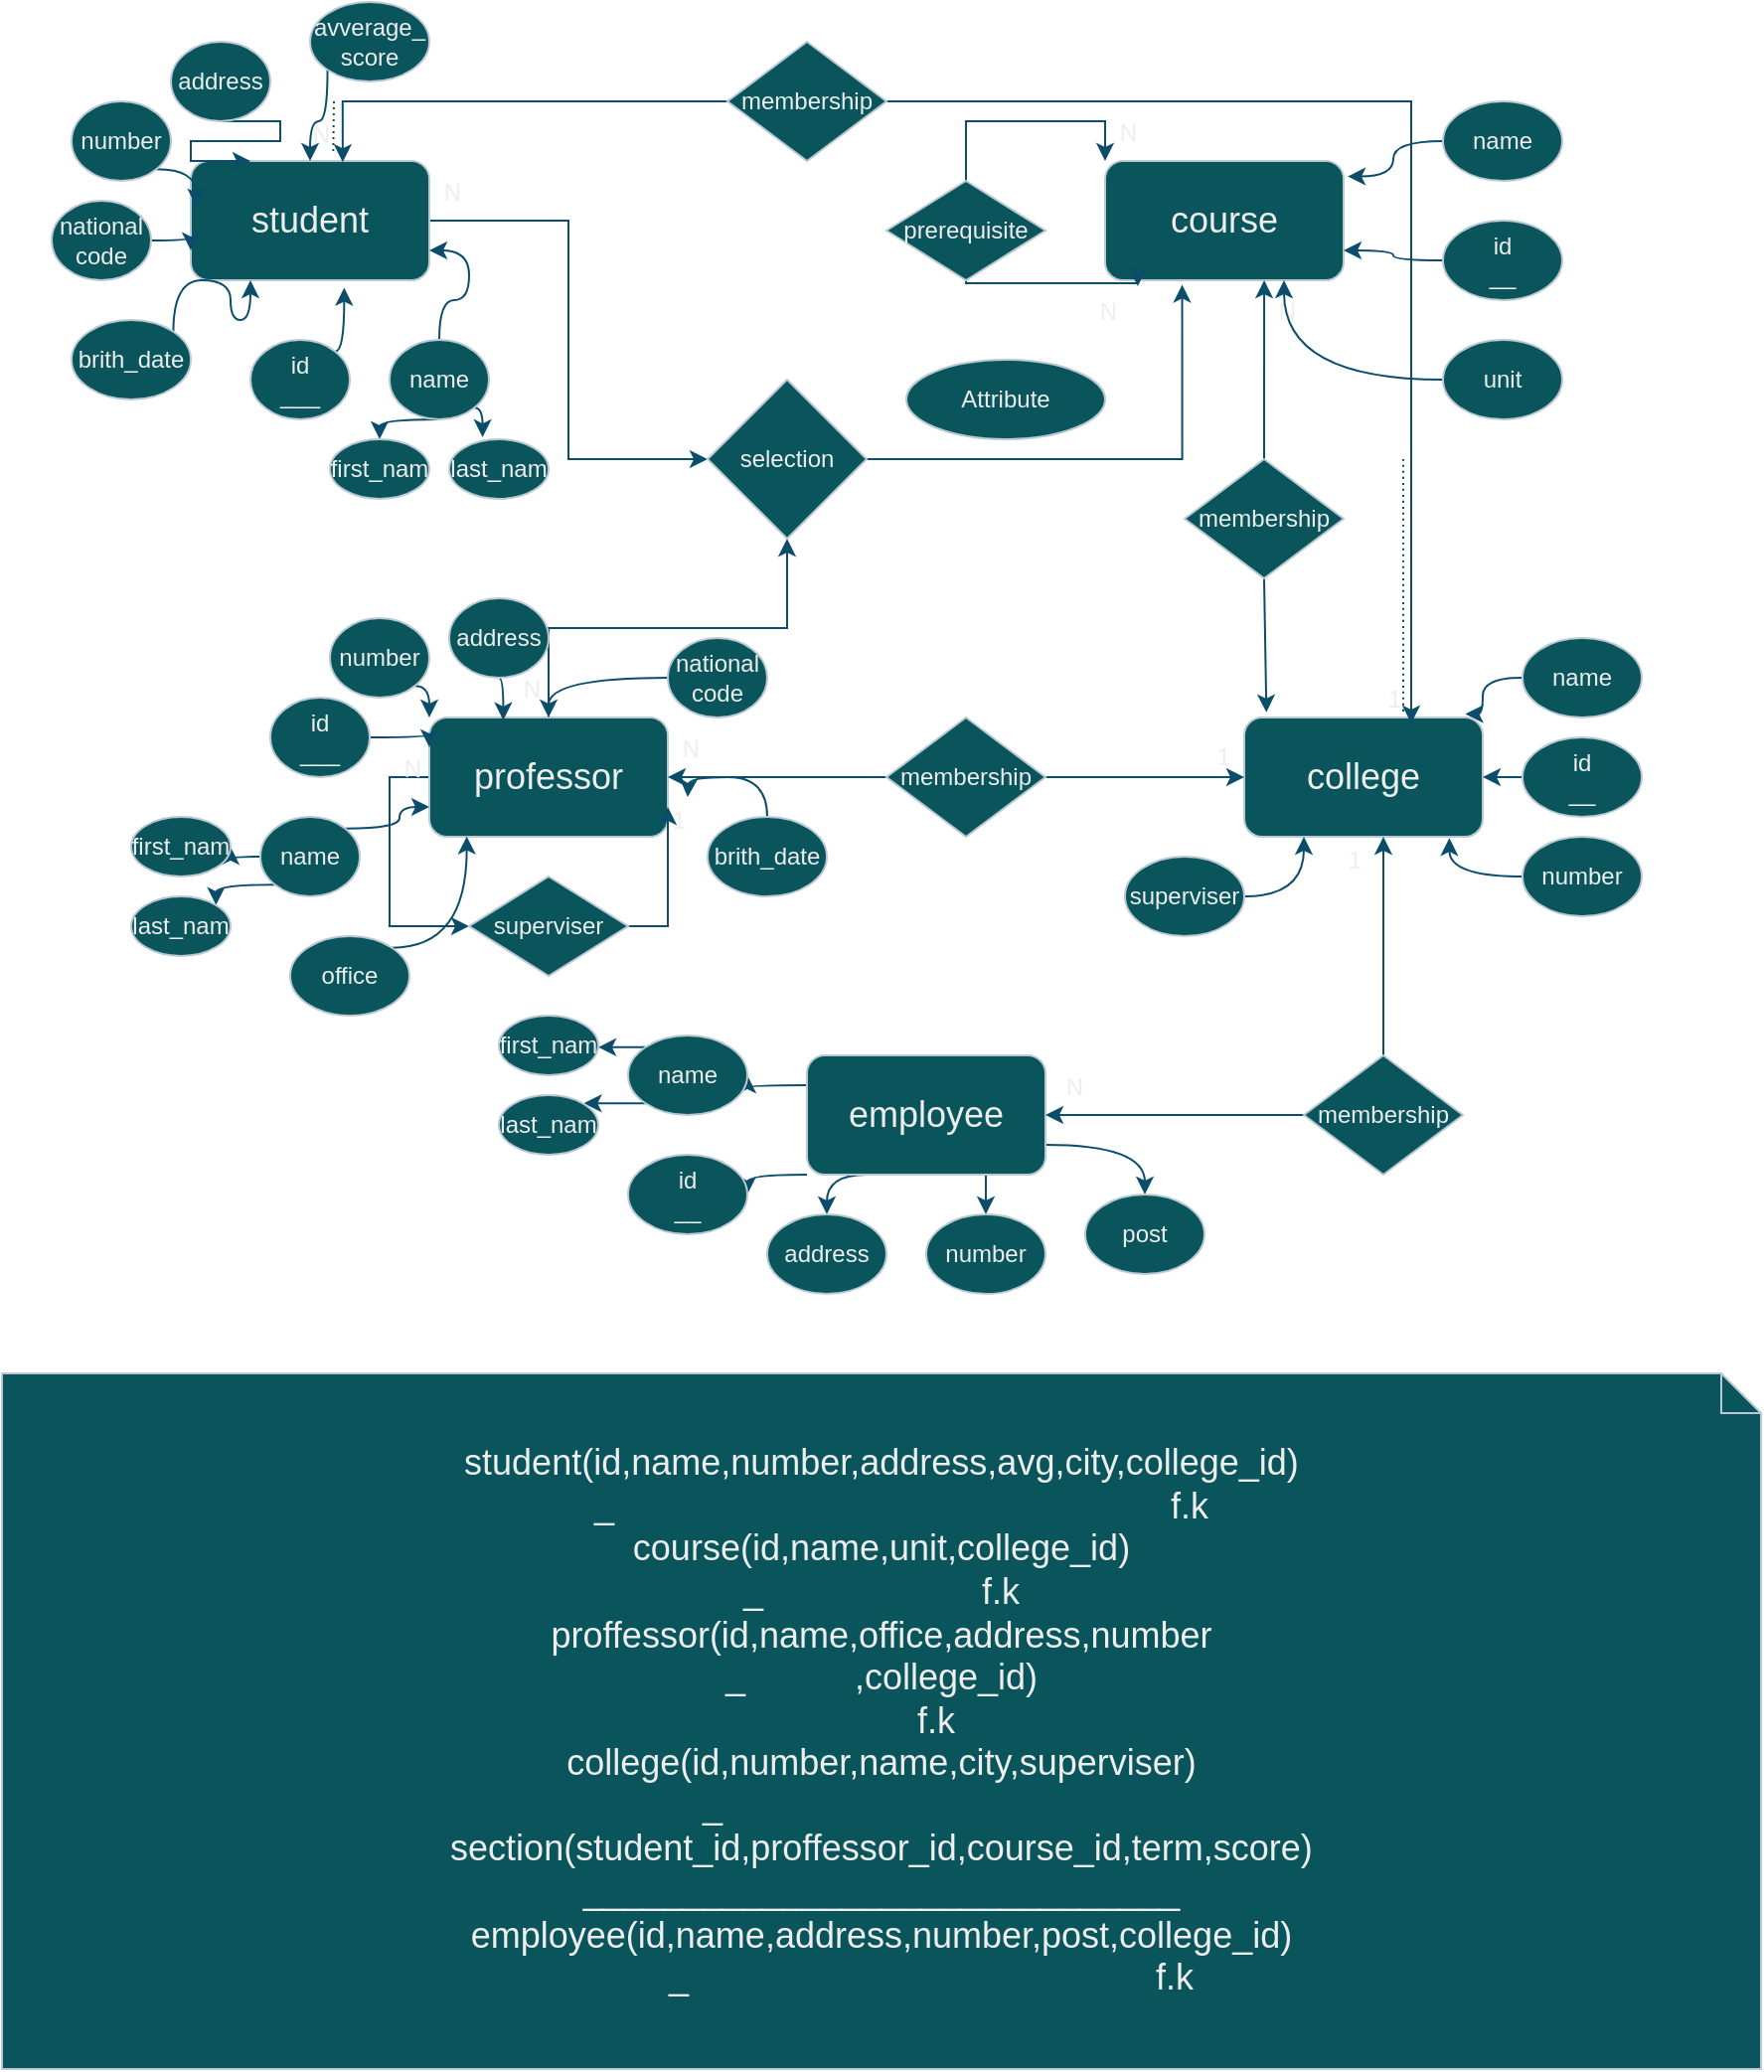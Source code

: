 <mxfile version="21.5.0" type="device">
  <diagram id="R2lEEEUBdFMjLlhIrx00" name="Page-1">
    <mxGraphModel dx="1050" dy="1673" grid="1" gridSize="10" guides="1" tooltips="1" connect="1" arrows="1" fold="1" page="1" pageScale="1" pageWidth="850" pageHeight="1100" math="0" shadow="0" extFonts="Permanent Marker^https://fonts.googleapis.com/css?family=Permanent+Marker">
      <root>
        <mxCell id="0" />
        <mxCell id="1" parent="0" />
        <mxCell id="ApuZcD2Zt2GJH8bK78pd-2" value="college" style="rounded=1;whiteSpace=wrap;html=1;strokeColor=#BAC8D3;fontColor=#EEEEEE;fillColor=#09555B;fontSize=18;" vertex="1" parent="1">
          <mxGeometry x="630" y="350" width="120" height="60" as="geometry" />
        </mxCell>
        <mxCell id="ApuZcD2Zt2GJH8bK78pd-16" style="edgeStyle=orthogonalEdgeStyle;rounded=0;orthogonalLoop=1;jettySize=auto;html=1;exitX=0.5;exitY=0;exitDx=0;exitDy=0;entryX=0.5;entryY=1;entryDx=0;entryDy=0;strokeColor=#0B4D6A;elbow=vertical;" edge="1" parent="1" source="ApuZcD2Zt2GJH8bK78pd-3" target="ApuZcD2Zt2GJH8bK78pd-10">
          <mxGeometry relative="1" as="geometry" />
        </mxCell>
        <mxCell id="ApuZcD2Zt2GJH8bK78pd-33" style="edgeStyle=orthogonalEdgeStyle;rounded=0;orthogonalLoop=1;jettySize=auto;html=1;exitX=0;exitY=0.5;exitDx=0;exitDy=0;entryX=0;entryY=0.5;entryDx=0;entryDy=0;strokeColor=#0B4D6A;" edge="1" parent="1" source="ApuZcD2Zt2GJH8bK78pd-3" target="ApuZcD2Zt2GJH8bK78pd-31">
          <mxGeometry relative="1" as="geometry" />
        </mxCell>
        <mxCell id="ApuZcD2Zt2GJH8bK78pd-3" value="professor" style="rounded=1;whiteSpace=wrap;html=1;strokeColor=#BAC8D3;fontColor=#EEEEEE;fillColor=#09555B;fontSize=18;" vertex="1" parent="1">
          <mxGeometry x="220" y="350" width="120" height="60" as="geometry" />
        </mxCell>
        <mxCell id="ApuZcD2Zt2GJH8bK78pd-4" value="course" style="rounded=1;whiteSpace=wrap;html=1;strokeColor=#BAC8D3;fontColor=#EEEEEE;fillColor=#09555B;fontSize=18;" vertex="1" parent="1">
          <mxGeometry x="560" y="70" width="120" height="60" as="geometry" />
        </mxCell>
        <mxCell id="ApuZcD2Zt2GJH8bK78pd-87" style="edgeStyle=orthogonalEdgeStyle;curved=1;rounded=0;orthogonalLoop=1;jettySize=auto;html=1;exitX=0;exitY=0.25;exitDx=0;exitDy=0;entryX=1;entryY=0.5;entryDx=0;entryDy=0;strokeColor=#0B4D6A;" edge="1" parent="1" source="ApuZcD2Zt2GJH8bK78pd-5" target="ApuZcD2Zt2GJH8bK78pd-81">
          <mxGeometry relative="1" as="geometry" />
        </mxCell>
        <mxCell id="ApuZcD2Zt2GJH8bK78pd-88" style="edgeStyle=orthogonalEdgeStyle;curved=1;rounded=0;orthogonalLoop=1;jettySize=auto;html=1;exitX=0;exitY=1;exitDx=0;exitDy=0;entryX=1;entryY=0.5;entryDx=0;entryDy=0;strokeColor=#0B4D6A;" edge="1" parent="1" source="ApuZcD2Zt2GJH8bK78pd-5" target="ApuZcD2Zt2GJH8bK78pd-82">
          <mxGeometry relative="1" as="geometry" />
        </mxCell>
        <mxCell id="ApuZcD2Zt2GJH8bK78pd-89" style="edgeStyle=orthogonalEdgeStyle;curved=1;rounded=0;orthogonalLoop=1;jettySize=auto;html=1;exitX=0.25;exitY=1;exitDx=0;exitDy=0;entryX=0.5;entryY=0;entryDx=0;entryDy=0;strokeColor=#0B4D6A;" edge="1" parent="1" source="ApuZcD2Zt2GJH8bK78pd-5" target="ApuZcD2Zt2GJH8bK78pd-83">
          <mxGeometry relative="1" as="geometry" />
        </mxCell>
        <mxCell id="ApuZcD2Zt2GJH8bK78pd-90" style="edgeStyle=orthogonalEdgeStyle;curved=1;rounded=0;orthogonalLoop=1;jettySize=auto;html=1;exitX=0.75;exitY=1;exitDx=0;exitDy=0;entryX=0.5;entryY=0;entryDx=0;entryDy=0;strokeColor=#0B4D6A;" edge="1" parent="1" source="ApuZcD2Zt2GJH8bK78pd-5" target="ApuZcD2Zt2GJH8bK78pd-84">
          <mxGeometry relative="1" as="geometry" />
        </mxCell>
        <mxCell id="ApuZcD2Zt2GJH8bK78pd-94" style="edgeStyle=orthogonalEdgeStyle;curved=1;rounded=0;orthogonalLoop=1;jettySize=auto;html=1;exitX=1;exitY=0.75;exitDx=0;exitDy=0;entryX=0.5;entryY=0;entryDx=0;entryDy=0;strokeColor=#0B4D6A;" edge="1" parent="1" source="ApuZcD2Zt2GJH8bK78pd-5" target="ApuZcD2Zt2GJH8bK78pd-93">
          <mxGeometry relative="1" as="geometry" />
        </mxCell>
        <mxCell id="ApuZcD2Zt2GJH8bK78pd-5" value="employee" style="rounded=1;whiteSpace=wrap;html=1;strokeColor=#BAC8D3;fontColor=#EEEEEE;fillColor=#09555B;fontSize=18;" vertex="1" parent="1">
          <mxGeometry x="410" y="520" width="120" height="60" as="geometry" />
        </mxCell>
        <mxCell id="ApuZcD2Zt2GJH8bK78pd-15" style="edgeStyle=orthogonalEdgeStyle;rounded=0;orthogonalLoop=1;jettySize=auto;html=1;entryX=0;entryY=0.5;entryDx=0;entryDy=0;strokeColor=#0B4D6A;elbow=vertical;" edge="1" parent="1" source="ApuZcD2Zt2GJH8bK78pd-6" target="ApuZcD2Zt2GJH8bK78pd-10">
          <mxGeometry relative="1" as="geometry" />
        </mxCell>
        <mxCell id="ApuZcD2Zt2GJH8bK78pd-6" value="student" style="rounded=1;whiteSpace=wrap;html=1;strokeColor=#BAC8D3;fontColor=#EEEEEE;fillColor=#09555B;fontSize=18;" vertex="1" parent="1">
          <mxGeometry x="100" y="70" width="120" height="60" as="geometry" />
        </mxCell>
        <mxCell id="ApuZcD2Zt2GJH8bK78pd-17" style="edgeStyle=orthogonalEdgeStyle;rounded=0;orthogonalLoop=1;jettySize=auto;html=1;entryX=0.323;entryY=1.037;entryDx=0;entryDy=0;entryPerimeter=0;strokeColor=#0B4D6A;elbow=vertical;" edge="1" parent="1" source="ApuZcD2Zt2GJH8bK78pd-10" target="ApuZcD2Zt2GJH8bK78pd-4">
          <mxGeometry relative="1" as="geometry" />
        </mxCell>
        <mxCell id="ApuZcD2Zt2GJH8bK78pd-10" value="selection" style="rhombus;whiteSpace=wrap;html=1;strokeColor=#BAC8D3;fontColor=#EEEEEE;fillColor=#09555B;" vertex="1" parent="1">
          <mxGeometry x="360" y="180" width="80" height="80" as="geometry" />
        </mxCell>
        <mxCell id="ApuZcD2Zt2GJH8bK78pd-20" style="edgeStyle=orthogonalEdgeStyle;rounded=0;orthogonalLoop=1;jettySize=auto;html=1;exitX=0;exitY=0.5;exitDx=0;exitDy=0;entryX=0.637;entryY=0.01;entryDx=0;entryDy=0;entryPerimeter=0;strokeColor=#0B4D6A;elbow=vertical;" edge="1" parent="1" source="ApuZcD2Zt2GJH8bK78pd-18" target="ApuZcD2Zt2GJH8bK78pd-6">
          <mxGeometry relative="1" as="geometry" />
        </mxCell>
        <mxCell id="ApuZcD2Zt2GJH8bK78pd-21" style="edgeStyle=orthogonalEdgeStyle;rounded=0;orthogonalLoop=1;jettySize=auto;html=1;exitX=1;exitY=0.5;exitDx=0;exitDy=0;entryX=0.7;entryY=0.05;entryDx=0;entryDy=0;entryPerimeter=0;strokeColor=#0B4D6A;elbow=vertical;" edge="1" parent="1" source="ApuZcD2Zt2GJH8bK78pd-18" target="ApuZcD2Zt2GJH8bK78pd-2">
          <mxGeometry relative="1" as="geometry" />
        </mxCell>
        <mxCell id="ApuZcD2Zt2GJH8bK78pd-18" value="membership" style="rhombus;whiteSpace=wrap;html=1;strokeColor=#BAC8D3;fontColor=#EEEEEE;fillColor=#09555B;" vertex="1" parent="1">
          <mxGeometry x="370" y="10" width="80" height="60" as="geometry" />
        </mxCell>
        <mxCell id="ApuZcD2Zt2GJH8bK78pd-23" style="rounded=0;orthogonalLoop=1;jettySize=auto;html=1;exitX=0;exitY=0.5;exitDx=0;exitDy=0;entryX=1;entryY=0.5;entryDx=0;entryDy=0;strokeColor=#0B4D6A;elbow=vertical;" edge="1" parent="1" source="ApuZcD2Zt2GJH8bK78pd-22" target="ApuZcD2Zt2GJH8bK78pd-3">
          <mxGeometry relative="1" as="geometry" />
        </mxCell>
        <mxCell id="ApuZcD2Zt2GJH8bK78pd-24" style="rounded=0;orthogonalLoop=1;jettySize=auto;html=1;exitX=1;exitY=0.5;exitDx=0;exitDy=0;entryX=0;entryY=0.5;entryDx=0;entryDy=0;strokeColor=#0B4D6A;elbow=vertical;" edge="1" parent="1" source="ApuZcD2Zt2GJH8bK78pd-22" target="ApuZcD2Zt2GJH8bK78pd-2">
          <mxGeometry relative="1" as="geometry" />
        </mxCell>
        <mxCell id="ApuZcD2Zt2GJH8bK78pd-22" value="membership" style="rhombus;whiteSpace=wrap;html=1;strokeColor=#BAC8D3;fontColor=#EEEEEE;fillColor=#09555B;" vertex="1" parent="1">
          <mxGeometry x="450" y="350" width="80" height="60" as="geometry" />
        </mxCell>
        <mxCell id="ApuZcD2Zt2GJH8bK78pd-26" style="rounded=0;orthogonalLoop=1;jettySize=auto;html=1;exitX=0;exitY=0.5;exitDx=0;exitDy=0;entryX=1;entryY=0.5;entryDx=0;entryDy=0;strokeColor=#0B4D6A;elbow=vertical;" edge="1" parent="1" source="ApuZcD2Zt2GJH8bK78pd-25" target="ApuZcD2Zt2GJH8bK78pd-5">
          <mxGeometry relative="1" as="geometry" />
        </mxCell>
        <mxCell id="ApuZcD2Zt2GJH8bK78pd-27" style="rounded=0;orthogonalLoop=1;jettySize=auto;html=1;exitX=0.5;exitY=0;exitDx=0;exitDy=0;strokeColor=#0B4D6A;elbow=vertical;" edge="1" parent="1" source="ApuZcD2Zt2GJH8bK78pd-25">
          <mxGeometry relative="1" as="geometry">
            <mxPoint x="700" y="410" as="targetPoint" />
          </mxGeometry>
        </mxCell>
        <mxCell id="ApuZcD2Zt2GJH8bK78pd-25" value="membership" style="rhombus;whiteSpace=wrap;html=1;strokeColor=#BAC8D3;fontColor=#EEEEEE;fillColor=#09555B;" vertex="1" parent="1">
          <mxGeometry x="660" y="520" width="80" height="60" as="geometry" />
        </mxCell>
        <mxCell id="ApuZcD2Zt2GJH8bK78pd-29" style="rounded=0;orthogonalLoop=1;jettySize=auto;html=1;exitX=0.5;exitY=0;exitDx=0;exitDy=0;entryX=0.667;entryY=1;entryDx=0;entryDy=0;entryPerimeter=0;strokeColor=#0B4D6A;elbow=vertical;" edge="1" parent="1" source="ApuZcD2Zt2GJH8bK78pd-28" target="ApuZcD2Zt2GJH8bK78pd-4">
          <mxGeometry relative="1" as="geometry" />
        </mxCell>
        <mxCell id="ApuZcD2Zt2GJH8bK78pd-30" style="rounded=0;orthogonalLoop=1;jettySize=auto;html=1;exitX=0.5;exitY=1;exitDx=0;exitDy=0;strokeColor=#0B4D6A;elbow=vertical;entryX=0.093;entryY=-0.043;entryDx=0;entryDy=0;entryPerimeter=0;" edge="1" parent="1" source="ApuZcD2Zt2GJH8bK78pd-28" target="ApuZcD2Zt2GJH8bK78pd-2">
          <mxGeometry relative="1" as="geometry">
            <mxPoint x="640" y="340" as="targetPoint" />
          </mxGeometry>
        </mxCell>
        <mxCell id="ApuZcD2Zt2GJH8bK78pd-28" value="membership" style="rhombus;whiteSpace=wrap;html=1;strokeColor=#BAC8D3;fontColor=#EEEEEE;fillColor=#09555B;" vertex="1" parent="1">
          <mxGeometry x="600" y="220" width="80" height="60" as="geometry" />
        </mxCell>
        <mxCell id="ApuZcD2Zt2GJH8bK78pd-34" style="edgeStyle=orthogonalEdgeStyle;rounded=0;orthogonalLoop=1;jettySize=auto;html=1;exitX=1;exitY=0.5;exitDx=0;exitDy=0;entryX=1;entryY=0.75;entryDx=0;entryDy=0;strokeColor=#0B4D6A;" edge="1" parent="1" source="ApuZcD2Zt2GJH8bK78pd-31" target="ApuZcD2Zt2GJH8bK78pd-3">
          <mxGeometry relative="1" as="geometry" />
        </mxCell>
        <mxCell id="ApuZcD2Zt2GJH8bK78pd-31" value="superviser" style="rhombus;whiteSpace=wrap;html=1;strokeColor=#BAC8D3;fontColor=#EEEEEE;fillColor=#09555B;" vertex="1" parent="1">
          <mxGeometry x="240" y="430" width="80" height="50" as="geometry" />
        </mxCell>
        <mxCell id="ApuZcD2Zt2GJH8bK78pd-36" style="edgeStyle=orthogonalEdgeStyle;rounded=0;orthogonalLoop=1;jettySize=auto;html=1;exitX=0.5;exitY=0;exitDx=0;exitDy=0;entryX=0;entryY=0;entryDx=0;entryDy=0;strokeColor=#0B4D6A;" edge="1" parent="1" source="ApuZcD2Zt2GJH8bK78pd-35" target="ApuZcD2Zt2GJH8bK78pd-4">
          <mxGeometry relative="1" as="geometry" />
        </mxCell>
        <mxCell id="ApuZcD2Zt2GJH8bK78pd-37" style="edgeStyle=elbowEdgeStyle;rounded=0;orthogonalLoop=1;jettySize=auto;html=1;exitX=0.5;exitY=1;exitDx=0;exitDy=0;entryX=0.137;entryY=1.05;entryDx=0;entryDy=0;entryPerimeter=0;strokeColor=#0B4D6A;elbow=vertical;" edge="1" parent="1" source="ApuZcD2Zt2GJH8bK78pd-35" target="ApuZcD2Zt2GJH8bK78pd-4">
          <mxGeometry relative="1" as="geometry" />
        </mxCell>
        <mxCell id="ApuZcD2Zt2GJH8bK78pd-35" value="prerequisite" style="rhombus;whiteSpace=wrap;html=1;strokeColor=#BAC8D3;fontColor=#EEEEEE;fillColor=#09555B;" vertex="1" parent="1">
          <mxGeometry x="450" y="80" width="80" height="50" as="geometry" />
        </mxCell>
        <mxCell id="ApuZcD2Zt2GJH8bK78pd-44" style="edgeStyle=entityRelationEdgeStyle;rounded=0;orthogonalLoop=1;jettySize=auto;html=1;exitX=0.5;exitY=1;exitDx=0;exitDy=0;entryX=0.25;entryY=0;entryDx=0;entryDy=0;strokeColor=#0B4D6A;" edge="1" parent="1" source="ApuZcD2Zt2GJH8bK78pd-38" target="ApuZcD2Zt2GJH8bK78pd-6">
          <mxGeometry relative="1" as="geometry" />
        </mxCell>
        <mxCell id="ApuZcD2Zt2GJH8bK78pd-38" value="address" style="ellipse;whiteSpace=wrap;html=1;strokeColor=#BAC8D3;fontColor=#EEEEEE;fillColor=#09555B;" vertex="1" parent="1">
          <mxGeometry x="90" y="10" width="50" height="40" as="geometry" />
        </mxCell>
        <mxCell id="ApuZcD2Zt2GJH8bK78pd-45" style="edgeStyle=orthogonalEdgeStyle;rounded=0;orthogonalLoop=1;jettySize=auto;html=1;exitX=1;exitY=1;exitDx=0;exitDy=0;entryX=0.023;entryY=0.383;entryDx=0;entryDy=0;entryPerimeter=0;strokeColor=#0B4D6A;curved=1;" edge="1" parent="1" source="ApuZcD2Zt2GJH8bK78pd-39" target="ApuZcD2Zt2GJH8bK78pd-6">
          <mxGeometry relative="1" as="geometry" />
        </mxCell>
        <mxCell id="ApuZcD2Zt2GJH8bK78pd-39" value="number" style="ellipse;whiteSpace=wrap;html=1;strokeColor=#BAC8D3;fontColor=#EEEEEE;fillColor=#09555B;" vertex="1" parent="1">
          <mxGeometry x="40" y="40" width="50" height="40" as="geometry" />
        </mxCell>
        <mxCell id="ApuZcD2Zt2GJH8bK78pd-46" style="edgeStyle=orthogonalEdgeStyle;rounded=0;orthogonalLoop=1;jettySize=auto;html=1;exitX=1;exitY=0.5;exitDx=0;exitDy=0;entryX=0;entryY=0.75;entryDx=0;entryDy=0;strokeColor=#0B4D6A;curved=1;" edge="1" parent="1" source="ApuZcD2Zt2GJH8bK78pd-40" target="ApuZcD2Zt2GJH8bK78pd-6">
          <mxGeometry relative="1" as="geometry" />
        </mxCell>
        <mxCell id="ApuZcD2Zt2GJH8bK78pd-40" value="national&lt;br&gt;code" style="ellipse;whiteSpace=wrap;html=1;strokeColor=#BAC8D3;fontColor=#EEEEEE;fillColor=#09555B;" vertex="1" parent="1">
          <mxGeometry x="30" y="90" width="50" height="40" as="geometry" />
        </mxCell>
        <mxCell id="ApuZcD2Zt2GJH8bK78pd-47" style="edgeStyle=orthogonalEdgeStyle;rounded=0;orthogonalLoop=1;jettySize=auto;html=1;exitX=1;exitY=0;exitDx=0;exitDy=0;entryX=0.25;entryY=1;entryDx=0;entryDy=0;strokeColor=#0B4D6A;curved=1;" edge="1" parent="1" source="ApuZcD2Zt2GJH8bK78pd-41" target="ApuZcD2Zt2GJH8bK78pd-6">
          <mxGeometry relative="1" as="geometry" />
        </mxCell>
        <mxCell id="ApuZcD2Zt2GJH8bK78pd-41" value="brith_date" style="ellipse;whiteSpace=wrap;html=1;strokeColor=#BAC8D3;fontColor=#EEEEEE;fillColor=#09555B;" vertex="1" parent="1">
          <mxGeometry x="40" y="150" width="60" height="40" as="geometry" />
        </mxCell>
        <mxCell id="ApuZcD2Zt2GJH8bK78pd-48" style="edgeStyle=orthogonalEdgeStyle;rounded=0;orthogonalLoop=1;jettySize=auto;html=1;exitX=1;exitY=0;exitDx=0;exitDy=0;entryX=0.643;entryY=1.063;entryDx=0;entryDy=0;entryPerimeter=0;strokeColor=#0B4D6A;curved=1;" edge="1" parent="1" source="ApuZcD2Zt2GJH8bK78pd-42" target="ApuZcD2Zt2GJH8bK78pd-6">
          <mxGeometry relative="1" as="geometry" />
        </mxCell>
        <mxCell id="ApuZcD2Zt2GJH8bK78pd-42" value="id&lt;br&gt;___" style="ellipse;whiteSpace=wrap;html=1;strokeColor=#BAC8D3;fontColor=#EEEEEE;fillColor=#09555B;" vertex="1" parent="1">
          <mxGeometry x="130" y="160" width="50" height="40" as="geometry" />
        </mxCell>
        <mxCell id="ApuZcD2Zt2GJH8bK78pd-49" style="edgeStyle=orthogonalEdgeStyle;rounded=0;orthogonalLoop=1;jettySize=auto;html=1;exitX=0.5;exitY=0;exitDx=0;exitDy=0;entryX=1;entryY=0.75;entryDx=0;entryDy=0;strokeColor=#0B4D6A;curved=1;" edge="1" parent="1" source="ApuZcD2Zt2GJH8bK78pd-43" target="ApuZcD2Zt2GJH8bK78pd-6">
          <mxGeometry relative="1" as="geometry" />
        </mxCell>
        <mxCell id="ApuZcD2Zt2GJH8bK78pd-52" style="edgeStyle=orthogonalEdgeStyle;curved=1;rounded=0;orthogonalLoop=1;jettySize=auto;html=1;exitX=0.5;exitY=1;exitDx=0;exitDy=0;entryX=0.5;entryY=0;entryDx=0;entryDy=0;strokeColor=#0B4D6A;" edge="1" parent="1" source="ApuZcD2Zt2GJH8bK78pd-43" target="ApuZcD2Zt2GJH8bK78pd-50">
          <mxGeometry relative="1" as="geometry" />
        </mxCell>
        <mxCell id="ApuZcD2Zt2GJH8bK78pd-53" style="edgeStyle=orthogonalEdgeStyle;curved=1;rounded=0;orthogonalLoop=1;jettySize=auto;html=1;exitX=1;exitY=1;exitDx=0;exitDy=0;entryX=0.336;entryY=-0.033;entryDx=0;entryDy=0;entryPerimeter=0;strokeColor=#0B4D6A;" edge="1" parent="1" source="ApuZcD2Zt2GJH8bK78pd-43" target="ApuZcD2Zt2GJH8bK78pd-51">
          <mxGeometry relative="1" as="geometry" />
        </mxCell>
        <mxCell id="ApuZcD2Zt2GJH8bK78pd-43" value="name" style="ellipse;whiteSpace=wrap;html=1;strokeColor=#BAC8D3;fontColor=#EEEEEE;fillColor=#09555B;" vertex="1" parent="1">
          <mxGeometry x="200" y="160" width="50" height="40" as="geometry" />
        </mxCell>
        <mxCell id="ApuZcD2Zt2GJH8bK78pd-50" value="first_nam" style="ellipse;whiteSpace=wrap;html=1;strokeColor=#BAC8D3;fontColor=#EEEEEE;fillColor=#09555B;" vertex="1" parent="1">
          <mxGeometry x="170" y="210" width="50" height="30" as="geometry" />
        </mxCell>
        <mxCell id="ApuZcD2Zt2GJH8bK78pd-51" value="last_nam" style="ellipse;whiteSpace=wrap;html=1;strokeColor=#BAC8D3;fontColor=#EEEEEE;fillColor=#09555B;" vertex="1" parent="1">
          <mxGeometry x="230" y="210" width="50" height="30" as="geometry" />
        </mxCell>
        <mxCell id="ApuZcD2Zt2GJH8bK78pd-63" style="edgeStyle=orthogonalEdgeStyle;curved=1;rounded=0;orthogonalLoop=1;jettySize=auto;html=1;exitX=0.5;exitY=1;exitDx=0;exitDy=0;entryX=0.31;entryY=0.023;entryDx=0;entryDy=0;entryPerimeter=0;strokeColor=#0B4D6A;" edge="1" parent="1" source="ApuZcD2Zt2GJH8bK78pd-54" target="ApuZcD2Zt2GJH8bK78pd-3">
          <mxGeometry relative="1" as="geometry" />
        </mxCell>
        <mxCell id="ApuZcD2Zt2GJH8bK78pd-54" value="address" style="ellipse;whiteSpace=wrap;html=1;strokeColor=#BAC8D3;fontColor=#EEEEEE;fillColor=#09555B;" vertex="1" parent="1">
          <mxGeometry x="230" y="290" width="50" height="40" as="geometry" />
        </mxCell>
        <mxCell id="ApuZcD2Zt2GJH8bK78pd-64" style="edgeStyle=orthogonalEdgeStyle;curved=1;rounded=0;orthogonalLoop=1;jettySize=auto;html=1;exitX=1;exitY=1;exitDx=0;exitDy=0;entryX=0;entryY=0;entryDx=0;entryDy=0;strokeColor=#0B4D6A;" edge="1" parent="1" source="ApuZcD2Zt2GJH8bK78pd-55" target="ApuZcD2Zt2GJH8bK78pd-3">
          <mxGeometry relative="1" as="geometry" />
        </mxCell>
        <mxCell id="ApuZcD2Zt2GJH8bK78pd-55" value="number" style="ellipse;whiteSpace=wrap;html=1;strokeColor=#BAC8D3;fontColor=#EEEEEE;fillColor=#09555B;" vertex="1" parent="1">
          <mxGeometry x="170" y="300" width="50" height="40" as="geometry" />
        </mxCell>
        <mxCell id="ApuZcD2Zt2GJH8bK78pd-70" style="edgeStyle=orthogonalEdgeStyle;curved=1;rounded=0;orthogonalLoop=1;jettySize=auto;html=1;exitX=0;exitY=0.5;exitDx=0;exitDy=0;strokeColor=#0B4D6A;" edge="1" parent="1" source="ApuZcD2Zt2GJH8bK78pd-56" target="ApuZcD2Zt2GJH8bK78pd-3">
          <mxGeometry relative="1" as="geometry" />
        </mxCell>
        <mxCell id="ApuZcD2Zt2GJH8bK78pd-56" value="national&lt;br&gt;code" style="ellipse;whiteSpace=wrap;html=1;strokeColor=#BAC8D3;fontColor=#EEEEEE;fillColor=#09555B;" vertex="1" parent="1">
          <mxGeometry x="340" y="310" width="50" height="40" as="geometry" />
        </mxCell>
        <mxCell id="ApuZcD2Zt2GJH8bK78pd-69" style="edgeStyle=orthogonalEdgeStyle;curved=1;rounded=0;orthogonalLoop=1;jettySize=auto;html=1;exitX=0.5;exitY=0;exitDx=0;exitDy=0;strokeColor=#0B4D6A;" edge="1" parent="1" source="ApuZcD2Zt2GJH8bK78pd-57">
          <mxGeometry relative="1" as="geometry">
            <mxPoint x="350" y="390" as="targetPoint" />
          </mxGeometry>
        </mxCell>
        <mxCell id="ApuZcD2Zt2GJH8bK78pd-57" value="brith_date" style="ellipse;whiteSpace=wrap;html=1;strokeColor=#BAC8D3;fontColor=#EEEEEE;fillColor=#09555B;" vertex="1" parent="1">
          <mxGeometry x="360" y="400" width="60" height="40" as="geometry" />
        </mxCell>
        <mxCell id="ApuZcD2Zt2GJH8bK78pd-65" style="edgeStyle=orthogonalEdgeStyle;curved=1;rounded=0;orthogonalLoop=1;jettySize=auto;html=1;exitX=1;exitY=0.5;exitDx=0;exitDy=0;entryX=0;entryY=0.25;entryDx=0;entryDy=0;strokeColor=#0B4D6A;" edge="1" parent="1" source="ApuZcD2Zt2GJH8bK78pd-58" target="ApuZcD2Zt2GJH8bK78pd-3">
          <mxGeometry relative="1" as="geometry" />
        </mxCell>
        <mxCell id="ApuZcD2Zt2GJH8bK78pd-58" value="id&lt;br&gt;___" style="ellipse;whiteSpace=wrap;html=1;strokeColor=#BAC8D3;fontColor=#EEEEEE;fillColor=#09555B;" vertex="1" parent="1">
          <mxGeometry x="140" y="340" width="50" height="40" as="geometry" />
        </mxCell>
        <mxCell id="ApuZcD2Zt2GJH8bK78pd-66" style="edgeStyle=orthogonalEdgeStyle;curved=1;rounded=0;orthogonalLoop=1;jettySize=auto;html=1;exitX=1;exitY=0;exitDx=0;exitDy=0;entryX=0;entryY=0.75;entryDx=0;entryDy=0;strokeColor=#0B4D6A;" edge="1" parent="1" source="ApuZcD2Zt2GJH8bK78pd-59" target="ApuZcD2Zt2GJH8bK78pd-3">
          <mxGeometry relative="1" as="geometry" />
        </mxCell>
        <mxCell id="ApuZcD2Zt2GJH8bK78pd-67" style="edgeStyle=orthogonalEdgeStyle;curved=1;rounded=0;orthogonalLoop=1;jettySize=auto;html=1;exitX=0;exitY=0.5;exitDx=0;exitDy=0;entryX=1;entryY=0.5;entryDx=0;entryDy=0;strokeColor=#0B4D6A;" edge="1" parent="1" source="ApuZcD2Zt2GJH8bK78pd-59" target="ApuZcD2Zt2GJH8bK78pd-61">
          <mxGeometry relative="1" as="geometry" />
        </mxCell>
        <mxCell id="ApuZcD2Zt2GJH8bK78pd-68" style="edgeStyle=orthogonalEdgeStyle;curved=1;rounded=0;orthogonalLoop=1;jettySize=auto;html=1;exitX=0;exitY=1;exitDx=0;exitDy=0;entryX=1;entryY=0;entryDx=0;entryDy=0;strokeColor=#0B4D6A;" edge="1" parent="1" source="ApuZcD2Zt2GJH8bK78pd-59" target="ApuZcD2Zt2GJH8bK78pd-62">
          <mxGeometry relative="1" as="geometry" />
        </mxCell>
        <mxCell id="ApuZcD2Zt2GJH8bK78pd-59" value="name" style="ellipse;whiteSpace=wrap;html=1;strokeColor=#BAC8D3;fontColor=#EEEEEE;fillColor=#09555B;" vertex="1" parent="1">
          <mxGeometry x="135" y="400" width="50" height="40" as="geometry" />
        </mxCell>
        <mxCell id="ApuZcD2Zt2GJH8bK78pd-60" style="edgeStyle=orthogonalEdgeStyle;curved=1;rounded=0;orthogonalLoop=1;jettySize=auto;html=1;exitX=0.5;exitY=1;exitDx=0;exitDy=0;strokeColor=#0B4D6A;" edge="1" parent="1" source="ApuZcD2Zt2GJH8bK78pd-58" target="ApuZcD2Zt2GJH8bK78pd-58">
          <mxGeometry relative="1" as="geometry" />
        </mxCell>
        <mxCell id="ApuZcD2Zt2GJH8bK78pd-61" value="first_nam" style="ellipse;whiteSpace=wrap;html=1;strokeColor=#BAC8D3;fontColor=#EEEEEE;fillColor=#09555B;" vertex="1" parent="1">
          <mxGeometry x="70" y="400" width="50" height="30" as="geometry" />
        </mxCell>
        <mxCell id="ApuZcD2Zt2GJH8bK78pd-62" value="last_nam" style="ellipse;whiteSpace=wrap;html=1;strokeColor=#BAC8D3;fontColor=#EEEEEE;fillColor=#09555B;" vertex="1" parent="1">
          <mxGeometry x="70" y="440" width="50" height="30" as="geometry" />
        </mxCell>
        <mxCell id="ApuZcD2Zt2GJH8bK78pd-74" style="edgeStyle=orthogonalEdgeStyle;curved=1;rounded=0;orthogonalLoop=1;jettySize=auto;html=1;entryX=0.927;entryY=-0.03;entryDx=0;entryDy=0;entryPerimeter=0;strokeColor=#0B4D6A;" edge="1" parent="1" source="ApuZcD2Zt2GJH8bK78pd-71" target="ApuZcD2Zt2GJH8bK78pd-2">
          <mxGeometry relative="1" as="geometry" />
        </mxCell>
        <mxCell id="ApuZcD2Zt2GJH8bK78pd-71" value="name" style="ellipse;whiteSpace=wrap;html=1;strokeColor=#BAC8D3;fontColor=#EEEEEE;fillColor=#09555B;" vertex="1" parent="1">
          <mxGeometry x="770" y="310" width="60" height="40" as="geometry" />
        </mxCell>
        <mxCell id="ApuZcD2Zt2GJH8bK78pd-75" style="edgeStyle=orthogonalEdgeStyle;curved=1;rounded=0;orthogonalLoop=1;jettySize=auto;html=1;exitX=0;exitY=0.5;exitDx=0;exitDy=0;entryX=1;entryY=0.5;entryDx=0;entryDy=0;strokeColor=#0B4D6A;" edge="1" parent="1" source="ApuZcD2Zt2GJH8bK78pd-72" target="ApuZcD2Zt2GJH8bK78pd-2">
          <mxGeometry relative="1" as="geometry" />
        </mxCell>
        <mxCell id="ApuZcD2Zt2GJH8bK78pd-72" value="id&lt;br&gt;__" style="ellipse;whiteSpace=wrap;html=1;strokeColor=#BAC8D3;fontColor=#EEEEEE;fillColor=#09555B;" vertex="1" parent="1">
          <mxGeometry x="770" y="360" width="60" height="40" as="geometry" />
        </mxCell>
        <mxCell id="ApuZcD2Zt2GJH8bK78pd-76" style="edgeStyle=orthogonalEdgeStyle;curved=1;rounded=0;orthogonalLoop=1;jettySize=auto;html=1;exitX=0;exitY=0.5;exitDx=0;exitDy=0;entryX=0.86;entryY=1.01;entryDx=0;entryDy=0;entryPerimeter=0;strokeColor=#0B4D6A;" edge="1" parent="1" source="ApuZcD2Zt2GJH8bK78pd-73" target="ApuZcD2Zt2GJH8bK78pd-2">
          <mxGeometry relative="1" as="geometry" />
        </mxCell>
        <mxCell id="ApuZcD2Zt2GJH8bK78pd-73" value="number" style="ellipse;whiteSpace=wrap;html=1;strokeColor=#BAC8D3;fontColor=#EEEEEE;fillColor=#09555B;" vertex="1" parent="1">
          <mxGeometry x="770" y="410" width="60" height="40" as="geometry" />
        </mxCell>
        <mxCell id="ApuZcD2Zt2GJH8bK78pd-80" style="edgeStyle=orthogonalEdgeStyle;curved=1;rounded=0;orthogonalLoop=1;jettySize=auto;html=1;exitX=0;exitY=0.5;exitDx=0;exitDy=0;entryX=1.017;entryY=0.13;entryDx=0;entryDy=0;entryPerimeter=0;strokeColor=#0B4D6A;" edge="1" parent="1" source="ApuZcD2Zt2GJH8bK78pd-77" target="ApuZcD2Zt2GJH8bK78pd-4">
          <mxGeometry relative="1" as="geometry" />
        </mxCell>
        <mxCell id="ApuZcD2Zt2GJH8bK78pd-77" value="name" style="ellipse;whiteSpace=wrap;html=1;strokeColor=#BAC8D3;fontColor=#EEEEEE;fillColor=#09555B;" vertex="1" parent="1">
          <mxGeometry x="730" y="40" width="60" height="40" as="geometry" />
        </mxCell>
        <mxCell id="ApuZcD2Zt2GJH8bK78pd-79" style="edgeStyle=orthogonalEdgeStyle;curved=1;rounded=0;orthogonalLoop=1;jettySize=auto;html=1;exitX=0;exitY=0.5;exitDx=0;exitDy=0;entryX=1;entryY=0.75;entryDx=0;entryDy=0;strokeColor=#0B4D6A;" edge="1" parent="1" source="ApuZcD2Zt2GJH8bK78pd-78" target="ApuZcD2Zt2GJH8bK78pd-4">
          <mxGeometry relative="1" as="geometry" />
        </mxCell>
        <mxCell id="ApuZcD2Zt2GJH8bK78pd-78" value="id&lt;br&gt;__" style="ellipse;whiteSpace=wrap;html=1;strokeColor=#BAC8D3;fontColor=#EEEEEE;fillColor=#09555B;" vertex="1" parent="1">
          <mxGeometry x="730" y="100" width="60" height="40" as="geometry" />
        </mxCell>
        <mxCell id="ApuZcD2Zt2GJH8bK78pd-91" style="edgeStyle=orthogonalEdgeStyle;curved=1;rounded=0;orthogonalLoop=1;jettySize=auto;html=1;exitX=0;exitY=0;exitDx=0;exitDy=0;entryX=1;entryY=0.5;entryDx=0;entryDy=0;strokeColor=#0B4D6A;" edge="1" parent="1" source="ApuZcD2Zt2GJH8bK78pd-81" target="ApuZcD2Zt2GJH8bK78pd-85">
          <mxGeometry relative="1" as="geometry" />
        </mxCell>
        <mxCell id="ApuZcD2Zt2GJH8bK78pd-92" style="edgeStyle=orthogonalEdgeStyle;curved=1;rounded=0;orthogonalLoop=1;jettySize=auto;html=1;exitX=0;exitY=1;exitDx=0;exitDy=0;entryX=1;entryY=0;entryDx=0;entryDy=0;strokeColor=#0B4D6A;" edge="1" parent="1" source="ApuZcD2Zt2GJH8bK78pd-81" target="ApuZcD2Zt2GJH8bK78pd-86">
          <mxGeometry relative="1" as="geometry" />
        </mxCell>
        <mxCell id="ApuZcD2Zt2GJH8bK78pd-81" value="name" style="ellipse;whiteSpace=wrap;html=1;strokeColor=#BAC8D3;fontColor=#EEEEEE;fillColor=#09555B;" vertex="1" parent="1">
          <mxGeometry x="320" y="510" width="60" height="40" as="geometry" />
        </mxCell>
        <mxCell id="ApuZcD2Zt2GJH8bK78pd-82" value="id&lt;br&gt;__" style="ellipse;whiteSpace=wrap;html=1;strokeColor=#BAC8D3;fontColor=#EEEEEE;fillColor=#09555B;" vertex="1" parent="1">
          <mxGeometry x="320" y="570" width="60" height="40" as="geometry" />
        </mxCell>
        <mxCell id="ApuZcD2Zt2GJH8bK78pd-83" value="address" style="ellipse;whiteSpace=wrap;html=1;strokeColor=#BAC8D3;fontColor=#EEEEEE;fillColor=#09555B;" vertex="1" parent="1">
          <mxGeometry x="390" y="600" width="60" height="40" as="geometry" />
        </mxCell>
        <mxCell id="ApuZcD2Zt2GJH8bK78pd-84" value="number" style="ellipse;whiteSpace=wrap;html=1;strokeColor=#BAC8D3;fontColor=#EEEEEE;fillColor=#09555B;" vertex="1" parent="1">
          <mxGeometry x="470" y="600" width="60" height="40" as="geometry" />
        </mxCell>
        <mxCell id="ApuZcD2Zt2GJH8bK78pd-85" value="first_nam" style="ellipse;whiteSpace=wrap;html=1;strokeColor=#BAC8D3;fontColor=#EEEEEE;fillColor=#09555B;" vertex="1" parent="1">
          <mxGeometry x="255" y="500" width="50" height="30" as="geometry" />
        </mxCell>
        <mxCell id="ApuZcD2Zt2GJH8bK78pd-86" value="last_nam" style="ellipse;whiteSpace=wrap;html=1;strokeColor=#BAC8D3;fontColor=#EEEEEE;fillColor=#09555B;" vertex="1" parent="1">
          <mxGeometry x="255" y="540" width="50" height="30" as="geometry" />
        </mxCell>
        <mxCell id="ApuZcD2Zt2GJH8bK78pd-93" value="post" style="ellipse;whiteSpace=wrap;html=1;strokeColor=#BAC8D3;fontColor=#EEEEEE;fillColor=#09555B;" vertex="1" parent="1">
          <mxGeometry x="550" y="590" width="60" height="40" as="geometry" />
        </mxCell>
        <mxCell id="ApuZcD2Zt2GJH8bK78pd-105" value="" style="endArrow=none;html=1;rounded=0;dashed=1;dashPattern=1 2;strokeColor=#0B4D6A;entryX=0.597;entryY=-0.07;entryDx=0;entryDy=0;entryPerimeter=0;" edge="1" parent="1" target="ApuZcD2Zt2GJH8bK78pd-6">
          <mxGeometry relative="1" as="geometry">
            <mxPoint x="172" y="40" as="sourcePoint" />
            <mxPoint x="260" y="60" as="targetPoint" />
          </mxGeometry>
        </mxCell>
        <mxCell id="ApuZcD2Zt2GJH8bK78pd-106" value="N" style="resizable=0;html=1;whiteSpace=wrap;align=right;verticalAlign=bottom;strokeColor=#BAC8D3;fontColor=#EEEEEE;fillColor=#09555B;" connectable="0" vertex="1" parent="ApuZcD2Zt2GJH8bK78pd-105">
          <mxGeometry x="1" relative="1" as="geometry" />
        </mxCell>
        <mxCell id="ApuZcD2Zt2GJH8bK78pd-109" value="" style="endArrow=none;html=1;rounded=0;dashed=1;dashPattern=1 2;strokeColor=#0B4D6A;curved=1;" edge="1" parent="1">
          <mxGeometry relative="1" as="geometry">
            <mxPoint x="710" y="220" as="sourcePoint" />
            <mxPoint x="710" y="349" as="targetPoint" />
          </mxGeometry>
        </mxCell>
        <mxCell id="ApuZcD2Zt2GJH8bK78pd-110" value="1" style="resizable=0;html=1;whiteSpace=wrap;align=right;verticalAlign=bottom;strokeColor=#BAC8D3;fontColor=#EEEEEE;fillColor=#09555B;" connectable="0" vertex="1" parent="ApuZcD2Zt2GJH8bK78pd-109">
          <mxGeometry x="1" relative="1" as="geometry" />
        </mxCell>
        <mxCell id="ApuZcD2Zt2GJH8bK78pd-111" value="N" style="resizable=0;html=1;whiteSpace=wrap;align=right;verticalAlign=bottom;strokeColor=#BAC8D3;fontColor=#EEEEEE;fillColor=#09555B;" connectable="0" vertex="1" parent="1">
          <mxGeometry x="320" y="360" as="geometry">
            <mxPoint x="37" y="14" as="offset" />
          </mxGeometry>
        </mxCell>
        <mxCell id="ApuZcD2Zt2GJH8bK78pd-112" value="1" style="resizable=0;html=1;whiteSpace=wrap;align=right;verticalAlign=bottom;strokeColor=#BAC8D3;fontColor=#EEEEEE;fillColor=#09555B;" connectable="0" vertex="1" parent="1">
          <mxGeometry x="620" y="370" as="geometry">
            <mxPoint x="4" y="8" as="offset" />
          </mxGeometry>
        </mxCell>
        <mxCell id="ApuZcD2Zt2GJH8bK78pd-113" value="N" style="resizable=0;html=1;whiteSpace=wrap;align=right;verticalAlign=bottom;strokeColor=#BAC8D3;fontColor=#EEEEEE;fillColor=#09555B;" connectable="0" vertex="1" parent="1">
          <mxGeometry x="240" y="330" as="geometry">
            <mxPoint x="37" y="14" as="offset" />
          </mxGeometry>
        </mxCell>
        <mxCell id="ApuZcD2Zt2GJH8bK78pd-114" value="N" style="resizable=0;html=1;whiteSpace=wrap;align=right;verticalAlign=bottom;strokeColor=#BAC8D3;fontColor=#EEEEEE;fillColor=#09555B;" connectable="0" vertex="1" parent="1">
          <mxGeometry x="180" y="370" as="geometry">
            <mxPoint x="37" y="14" as="offset" />
          </mxGeometry>
        </mxCell>
        <mxCell id="ApuZcD2Zt2GJH8bK78pd-115" value="1" style="resizable=0;html=1;whiteSpace=wrap;align=right;verticalAlign=bottom;strokeColor=#BAC8D3;fontColor=#EEEEEE;fillColor=#09555B;" connectable="0" vertex="1" parent="1">
          <mxGeometry x="350" y="410" as="geometry" />
        </mxCell>
        <mxCell id="ApuZcD2Zt2GJH8bK78pd-116" value="N" style="resizable=0;html=1;whiteSpace=wrap;align=right;verticalAlign=bottom;strokeColor=#BAC8D3;fontColor=#EEEEEE;fillColor=#09555B;" connectable="0" vertex="1" parent="1">
          <mxGeometry x="530" y="140" as="geometry">
            <mxPoint x="37" y="14" as="offset" />
          </mxGeometry>
        </mxCell>
        <mxCell id="ApuZcD2Zt2GJH8bK78pd-117" value="N" style="resizable=0;html=1;whiteSpace=wrap;align=right;verticalAlign=bottom;strokeColor=#BAC8D3;fontColor=#EEEEEE;fillColor=#09555B;" connectable="0" vertex="1" parent="1">
          <mxGeometry x="540" y="50" as="geometry">
            <mxPoint x="37" y="14" as="offset" />
          </mxGeometry>
        </mxCell>
        <mxCell id="ApuZcD2Zt2GJH8bK78pd-118" value="N" style="resizable=0;html=1;whiteSpace=wrap;align=right;verticalAlign=bottom;strokeColor=#BAC8D3;fontColor=#EEEEEE;fillColor=#09555B;" connectable="0" vertex="1" parent="1">
          <mxGeometry x="620" y="140" as="geometry">
            <mxPoint x="37" y="14" as="offset" />
          </mxGeometry>
        </mxCell>
        <mxCell id="ApuZcD2Zt2GJH8bK78pd-119" value="N" style="resizable=0;html=1;whiteSpace=wrap;align=right;verticalAlign=bottom;strokeColor=#BAC8D3;fontColor=#EEEEEE;fillColor=#09555B;" connectable="0" vertex="1" parent="1">
          <mxGeometry x="200" y="80" as="geometry">
            <mxPoint x="37" y="14" as="offset" />
          </mxGeometry>
        </mxCell>
        <mxCell id="ApuZcD2Zt2GJH8bK78pd-120" value="N" style="resizable=0;html=1;whiteSpace=wrap;align=right;verticalAlign=bottom;strokeColor=#BAC8D3;fontColor=#EEEEEE;fillColor=#09555B;" connectable="0" vertex="1" parent="1">
          <mxGeometry x="513" y="530" as="geometry">
            <mxPoint x="37" y="14" as="offset" />
          </mxGeometry>
        </mxCell>
        <mxCell id="ApuZcD2Zt2GJH8bK78pd-121" value="1" style="resizable=0;html=1;whiteSpace=wrap;align=right;verticalAlign=bottom;strokeColor=#BAC8D3;fontColor=#EEEEEE;fillColor=#09555B;" connectable="0" vertex="1" parent="1">
          <mxGeometry x="690" y="430" as="geometry" />
        </mxCell>
        <mxCell id="ApuZcD2Zt2GJH8bK78pd-123" value="student(id,name,number,address,avg,city,college_id)&lt;br&gt;&amp;nbsp; &amp;nbsp; _&amp;nbsp; &amp;nbsp; &amp;nbsp; &amp;nbsp; &amp;nbsp; &amp;nbsp; &amp;nbsp; &amp;nbsp; &amp;nbsp; &amp;nbsp; &amp;nbsp; &amp;nbsp; &amp;nbsp; &amp;nbsp; &amp;nbsp; &amp;nbsp; &amp;nbsp; &amp;nbsp; &amp;nbsp; &amp;nbsp; &amp;nbsp; &amp;nbsp; &amp;nbsp; &amp;nbsp; &amp;nbsp; &amp;nbsp; &amp;nbsp; &amp;nbsp; f.k&lt;br&gt;course(id,name,unit,college_id)&lt;br&gt;_&amp;nbsp; &amp;nbsp; &amp;nbsp; &amp;nbsp; &amp;nbsp; &amp;nbsp; &amp;nbsp; &amp;nbsp; &amp;nbsp; &amp;nbsp; &amp;nbsp; f.k&lt;br&gt;proffessor(id,name,office,address,number&lt;br&gt;_&amp;nbsp; &amp;nbsp; &amp;nbsp; &amp;nbsp; &amp;nbsp; &amp;nbsp;,college_id)&lt;br&gt;&amp;nbsp; &amp;nbsp; &amp;nbsp; &amp;nbsp; &amp;nbsp; &amp;nbsp;f.k&lt;br&gt;college(id,number,name,city,superviser)&lt;br&gt;_&amp;nbsp; &amp;nbsp; &amp;nbsp; &amp;nbsp; &amp;nbsp; &amp;nbsp; &amp;nbsp; &amp;nbsp; &amp;nbsp; &amp;nbsp; &amp;nbsp; &amp;nbsp; &amp;nbsp; &amp;nbsp; &amp;nbsp; &amp;nbsp; &amp;nbsp;&amp;nbsp;&lt;br&gt;section(student_id,proffessor_id,course_id,term,score)&lt;br&gt;______________________________&lt;br&gt;employee(id,name,address,number,post,college_id)&lt;br&gt;&amp;nbsp; &amp;nbsp; &amp;nbsp; &amp;nbsp; &amp;nbsp; _&amp;nbsp; &amp;nbsp; &amp;nbsp; &amp;nbsp; &amp;nbsp; &amp;nbsp; &amp;nbsp; &amp;nbsp; &amp;nbsp; &amp;nbsp; &amp;nbsp; &amp;nbsp; &amp;nbsp; &amp;nbsp; &amp;nbsp; &amp;nbsp; &amp;nbsp; &amp;nbsp; &amp;nbsp; &amp;nbsp; &amp;nbsp; &amp;nbsp; &amp;nbsp; &amp;nbsp;f.k" style="shape=note;size=20;whiteSpace=wrap;html=1;strokeColor=#BAC8D3;fontColor=#EEEEEE;fillColor=#09555B;fontSize=18;" vertex="1" parent="1">
          <mxGeometry x="5" y="680" width="885" height="350" as="geometry" />
        </mxCell>
        <mxCell id="ApuZcD2Zt2GJH8bK78pd-124" value="Attribute" style="ellipse;whiteSpace=wrap;html=1;align=center;strokeColor=#BAC8D3;fontColor=#EEEEEE;fillColor=#09555B;" vertex="1" parent="1">
          <mxGeometry x="460" y="170" width="100" height="40" as="geometry" />
        </mxCell>
        <mxCell id="ApuZcD2Zt2GJH8bK78pd-130" style="edgeStyle=orthogonalEdgeStyle;curved=1;rounded=0;orthogonalLoop=1;jettySize=auto;html=1;exitX=0;exitY=0.5;exitDx=0;exitDy=0;entryX=0.75;entryY=1;entryDx=0;entryDy=0;strokeColor=#0B4D6A;" edge="1" parent="1" source="ApuZcD2Zt2GJH8bK78pd-126" target="ApuZcD2Zt2GJH8bK78pd-4">
          <mxGeometry relative="1" as="geometry" />
        </mxCell>
        <mxCell id="ApuZcD2Zt2GJH8bK78pd-126" value="unit" style="ellipse;whiteSpace=wrap;html=1;strokeColor=#BAC8D3;fontColor=#EEEEEE;fillColor=#09555B;" vertex="1" parent="1">
          <mxGeometry x="730" y="160" width="60" height="40" as="geometry" />
        </mxCell>
        <mxCell id="ApuZcD2Zt2GJH8bK78pd-129" style="edgeStyle=orthogonalEdgeStyle;curved=1;rounded=0;orthogonalLoop=1;jettySize=auto;html=1;exitX=0;exitY=1;exitDx=0;exitDy=0;strokeColor=#0B4D6A;" edge="1" parent="1" source="ApuZcD2Zt2GJH8bK78pd-128" target="ApuZcD2Zt2GJH8bK78pd-6">
          <mxGeometry relative="1" as="geometry" />
        </mxCell>
        <mxCell id="ApuZcD2Zt2GJH8bK78pd-128" value="avverage_&lt;br&gt;score" style="ellipse;whiteSpace=wrap;html=1;strokeColor=#BAC8D3;fontColor=#EEEEEE;fillColor=#09555B;" vertex="1" parent="1">
          <mxGeometry x="160" y="-10" width="60" height="40" as="geometry" />
        </mxCell>
        <mxCell id="ApuZcD2Zt2GJH8bK78pd-132" style="edgeStyle=orthogonalEdgeStyle;curved=1;rounded=0;orthogonalLoop=1;jettySize=auto;html=1;exitX=1;exitY=0;exitDx=0;exitDy=0;entryX=0.157;entryY=0.997;entryDx=0;entryDy=0;entryPerimeter=0;strokeColor=#0B4D6A;" edge="1" parent="1" source="ApuZcD2Zt2GJH8bK78pd-131" target="ApuZcD2Zt2GJH8bK78pd-3">
          <mxGeometry relative="1" as="geometry" />
        </mxCell>
        <mxCell id="ApuZcD2Zt2GJH8bK78pd-131" value="office" style="ellipse;whiteSpace=wrap;html=1;strokeColor=#BAC8D3;fontColor=#EEEEEE;fillColor=#09555B;" vertex="1" parent="1">
          <mxGeometry x="150" y="460" width="60" height="40" as="geometry" />
        </mxCell>
        <mxCell id="ApuZcD2Zt2GJH8bK78pd-134" style="edgeStyle=orthogonalEdgeStyle;curved=1;rounded=0;orthogonalLoop=1;jettySize=auto;html=1;exitX=1;exitY=0.5;exitDx=0;exitDy=0;entryX=0.25;entryY=1;entryDx=0;entryDy=0;strokeColor=#0B4D6A;" edge="1" parent="1" source="ApuZcD2Zt2GJH8bK78pd-133" target="ApuZcD2Zt2GJH8bK78pd-2">
          <mxGeometry relative="1" as="geometry" />
        </mxCell>
        <mxCell id="ApuZcD2Zt2GJH8bK78pd-133" value="superviser" style="ellipse;whiteSpace=wrap;html=1;strokeColor=#BAC8D3;fontColor=#EEEEEE;fillColor=#09555B;" vertex="1" parent="1">
          <mxGeometry x="570" y="420" width="60" height="40" as="geometry" />
        </mxCell>
      </root>
    </mxGraphModel>
  </diagram>
</mxfile>
